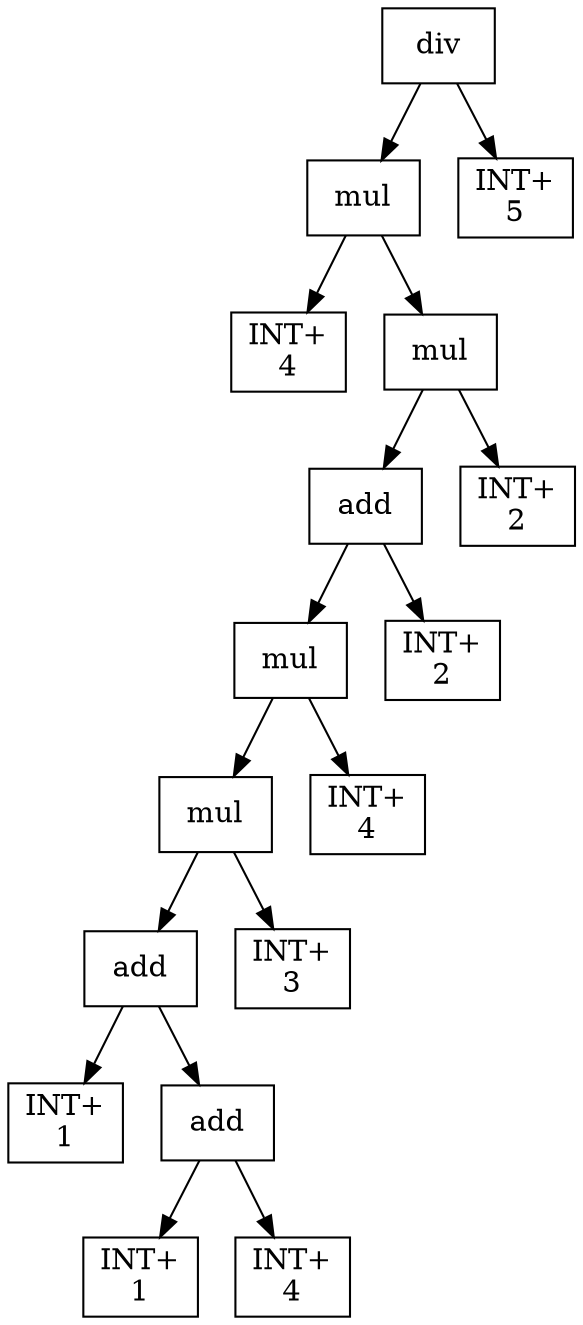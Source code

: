 digraph expr {
  node [shape=box];
  n1 [label="div"];
  n2 [label="mul"];
  n3 [label="INT+\n4"];
  n4 [label="mul"];
  n5 [label="add"];
  n6 [label="mul"];
  n7 [label="mul"];
  n8 [label="add"];
  n9 [label="INT+\n1"];
  n10 [label="add"];
  n11 [label="INT+\n1"];
  n12 [label="INT+\n4"];
  n10 -> n11;
  n10 -> n12;
  n8 -> n9;
  n8 -> n10;
  n13 [label="INT+\n3"];
  n7 -> n8;
  n7 -> n13;
  n14 [label="INT+\n4"];
  n6 -> n7;
  n6 -> n14;
  n15 [label="INT+\n2"];
  n5 -> n6;
  n5 -> n15;
  n16 [label="INT+\n2"];
  n4 -> n5;
  n4 -> n16;
  n2 -> n3;
  n2 -> n4;
  n17 [label="INT+\n5"];
  n1 -> n2;
  n1 -> n17;
}